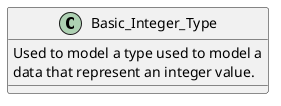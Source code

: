 @startuml

class Basic_Integer_Type
{
  Used to model a type used to model a
  data that represent an integer value.
}

@enduml